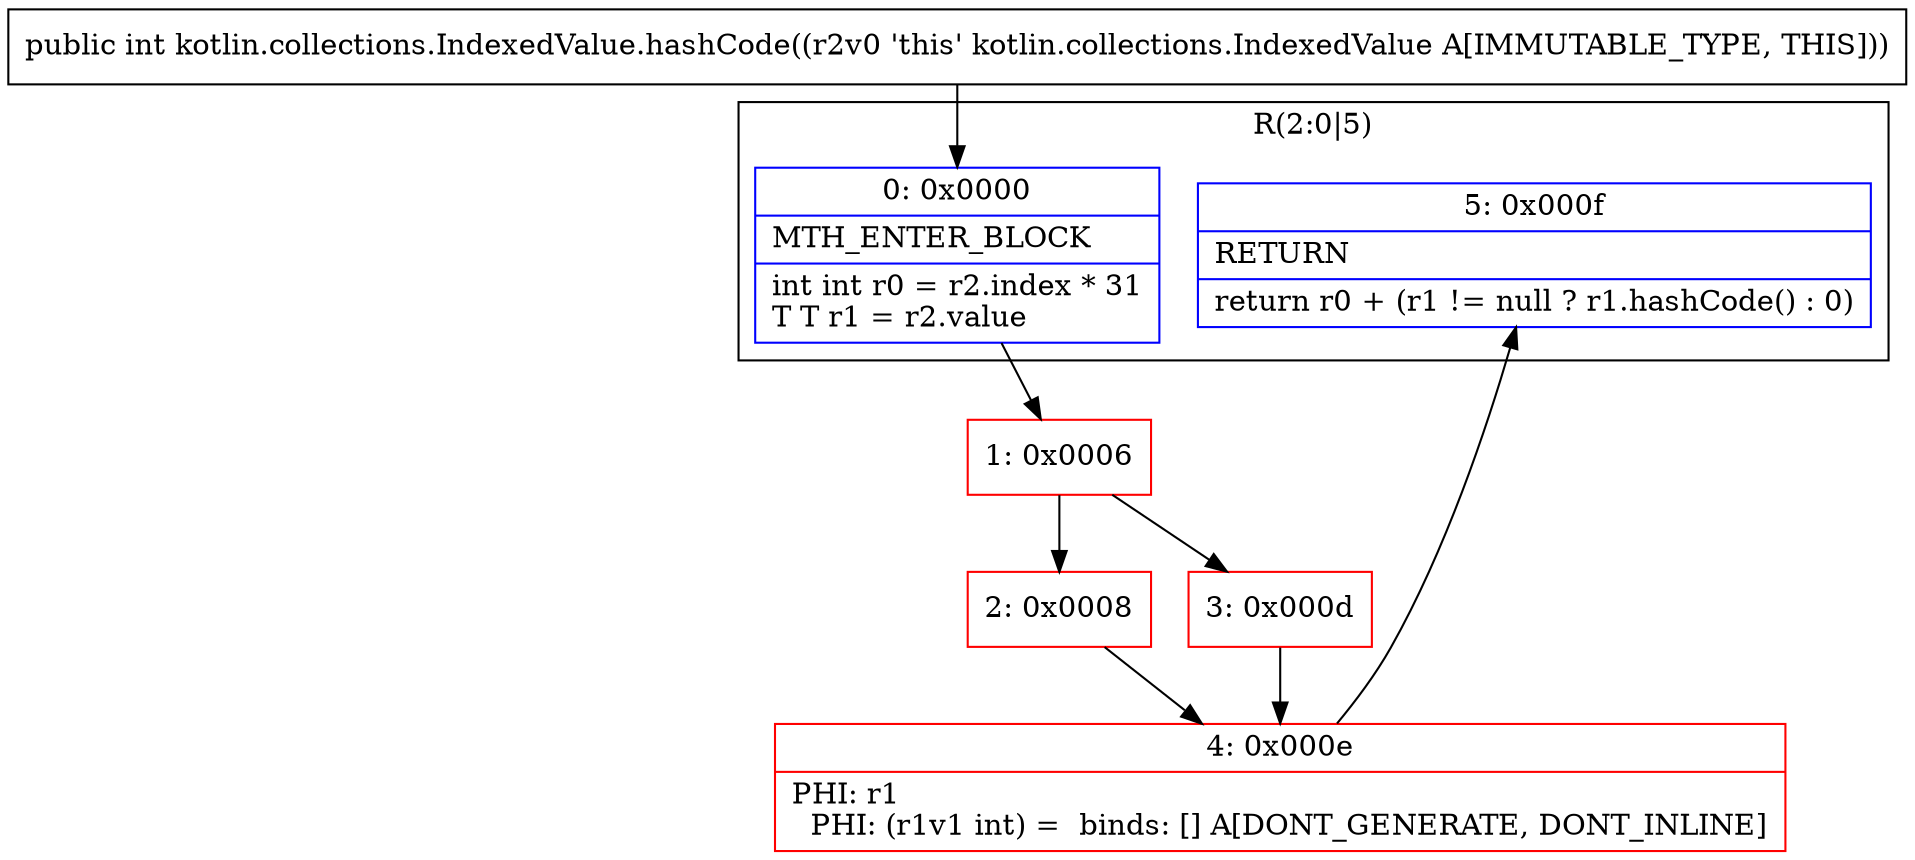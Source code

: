 digraph "CFG forkotlin.collections.IndexedValue.hashCode()I" {
subgraph cluster_Region_1997526139 {
label = "R(2:0|5)";
node [shape=record,color=blue];
Node_0 [shape=record,label="{0\:\ 0x0000|MTH_ENTER_BLOCK\l|int int r0 = r2.index * 31\lT T r1 = r2.value\l}"];
Node_5 [shape=record,label="{5\:\ 0x000f|RETURN\l|return r0 + (r1 != null ? r1.hashCode() : 0)\l}"];
}
Node_1 [shape=record,color=red,label="{1\:\ 0x0006}"];
Node_2 [shape=record,color=red,label="{2\:\ 0x0008}"];
Node_3 [shape=record,color=red,label="{3\:\ 0x000d}"];
Node_4 [shape=record,color=red,label="{4\:\ 0x000e|PHI: r1 \l  PHI: (r1v1 int) =  binds: [] A[DONT_GENERATE, DONT_INLINE]\l}"];
MethodNode[shape=record,label="{public int kotlin.collections.IndexedValue.hashCode((r2v0 'this' kotlin.collections.IndexedValue A[IMMUTABLE_TYPE, THIS])) }"];
MethodNode -> Node_0;
Node_0 -> Node_1;
Node_1 -> Node_2;
Node_1 -> Node_3;
Node_2 -> Node_4;
Node_3 -> Node_4;
Node_4 -> Node_5;
}

